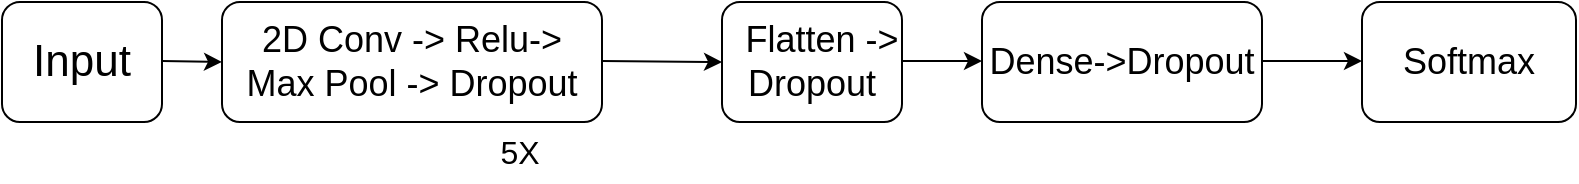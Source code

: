 <mxfile version="13.0.8" type="device"><diagram id="EDAvzSsT1WEb8cnM4VAD" name="Page-1"><mxGraphModel dx="1355" dy="725" grid="1" gridSize="10" guides="1" tooltips="1" connect="1" arrows="1" fold="1" page="1" pageScale="1" pageWidth="827" pageHeight="1169" math="0" shadow="0"><root><mxCell id="0"/><mxCell id="1" parent="0"/><mxCell id="b4O6Uw_q2gVLiYSvj_zy-1" value="" style="rounded=1;whiteSpace=wrap;html=1;" vertex="1" parent="1"><mxGeometry x="20" y="260" width="80" height="60" as="geometry"/></mxCell><mxCell id="b4O6Uw_q2gVLiYSvj_zy-23" value="" style="rounded=1;whiteSpace=wrap;html=1;" vertex="1" parent="1"><mxGeometry x="180" y="260" width="80" height="60" as="geometry"/></mxCell><mxCell id="b4O6Uw_q2gVLiYSvj_zy-2" value="" style="rounded=1;whiteSpace=wrap;html=1;" vertex="1" parent="1"><mxGeometry x="130" y="260" width="190" height="60" as="geometry"/></mxCell><mxCell id="b4O6Uw_q2gVLiYSvj_zy-3" value="&lt;font style=&quot;font-size: 18px&quot;&gt;&amp;nbsp; Flatten -&amp;gt; Dropout&lt;/font&gt;" style="rounded=1;whiteSpace=wrap;html=1;" vertex="1" parent="1"><mxGeometry x="380" y="260" width="90" height="60" as="geometry"/></mxCell><mxCell id="b4O6Uw_q2gVLiYSvj_zy-9" value="" style="endArrow=classic;html=1;" edge="1" parent="1"><mxGeometry width="50" height="50" relative="1" as="geometry"><mxPoint x="100" y="289.5" as="sourcePoint"/><mxPoint x="130" y="290" as="targetPoint"/></mxGeometry></mxCell><mxCell id="b4O6Uw_q2gVLiYSvj_zy-10" value="&lt;font style=&quot;font-size: 22px&quot;&gt;Input&lt;/font&gt;" style="text;html=1;strokeColor=none;fillColor=none;align=center;verticalAlign=middle;whiteSpace=wrap;rounded=0;" vertex="1" parent="1"><mxGeometry x="40" y="280" width="40" height="20" as="geometry"/></mxCell><mxCell id="b4O6Uw_q2gVLiYSvj_zy-11" value="&lt;font style=&quot;font-size: 18px&quot;&gt;2D Conv -&amp;gt; Relu-&amp;gt; Max Pool -&amp;gt; Dropout&lt;/font&gt;" style="text;html=1;strokeColor=none;fillColor=none;align=center;verticalAlign=middle;whiteSpace=wrap;rounded=0;" vertex="1" parent="1"><mxGeometry x="140" y="275" width="170" height="30" as="geometry"/></mxCell><mxCell id="b4O6Uw_q2gVLiYSvj_zy-14" value="&lt;font style=&quot;font-size: 16px&quot;&gt;5X&lt;/font&gt;" style="text;html=1;strokeColor=none;fillColor=none;align=center;verticalAlign=middle;whiteSpace=wrap;rounded=0;" vertex="1" parent="1"><mxGeometry x="248" y="320" width="62" height="30" as="geometry"/></mxCell><mxCell id="b4O6Uw_q2gVLiYSvj_zy-28" value="&lt;br&gt;" style="text;html=1;align=center;verticalAlign=middle;resizable=0;points=[];autosize=1;" vertex="1" parent="b4O6Uw_q2gVLiYSvj_zy-14"><mxGeometry x="32" y="10" width="20" height="20" as="geometry"/></mxCell><mxCell id="b4O6Uw_q2gVLiYSvj_zy-15" value="&lt;font style=&quot;font-size: 18px&quot;&gt;Dense-&amp;gt;Dropout&lt;/font&gt;" style="rounded=1;whiteSpace=wrap;html=1;" vertex="1" parent="1"><mxGeometry x="510" y="260" width="140" height="60" as="geometry"/></mxCell><mxCell id="b4O6Uw_q2gVLiYSvj_zy-21" value="" style="endArrow=classic;html=1;" edge="1" parent="1"><mxGeometry width="50" height="50" relative="1" as="geometry"><mxPoint x="470" y="289.5" as="sourcePoint"/><mxPoint x="510" y="289.5" as="targetPoint"/></mxGeometry></mxCell><mxCell id="b4O6Uw_q2gVLiYSvj_zy-22" value="&lt;font style=&quot;font-size: 18px&quot;&gt;Softmax&lt;/font&gt;" style="rounded=1;whiteSpace=wrap;html=1;" vertex="1" parent="1"><mxGeometry x="700" y="260" width="107" height="60" as="geometry"/></mxCell><mxCell id="b4O6Uw_q2gVLiYSvj_zy-29" value="" style="endArrow=classic;html=1;" edge="1" parent="1"><mxGeometry width="50" height="50" relative="1" as="geometry"><mxPoint x="320" y="289.5" as="sourcePoint"/><mxPoint x="380" y="290" as="targetPoint"/></mxGeometry></mxCell><mxCell id="b4O6Uw_q2gVLiYSvj_zy-30" value="" style="endArrow=classic;html=1;" edge="1" parent="1"><mxGeometry width="50" height="50" relative="1" as="geometry"><mxPoint x="650" y="289.5" as="sourcePoint"/><mxPoint x="700" y="289.5" as="targetPoint"/></mxGeometry></mxCell></root></mxGraphModel></diagram></mxfile>